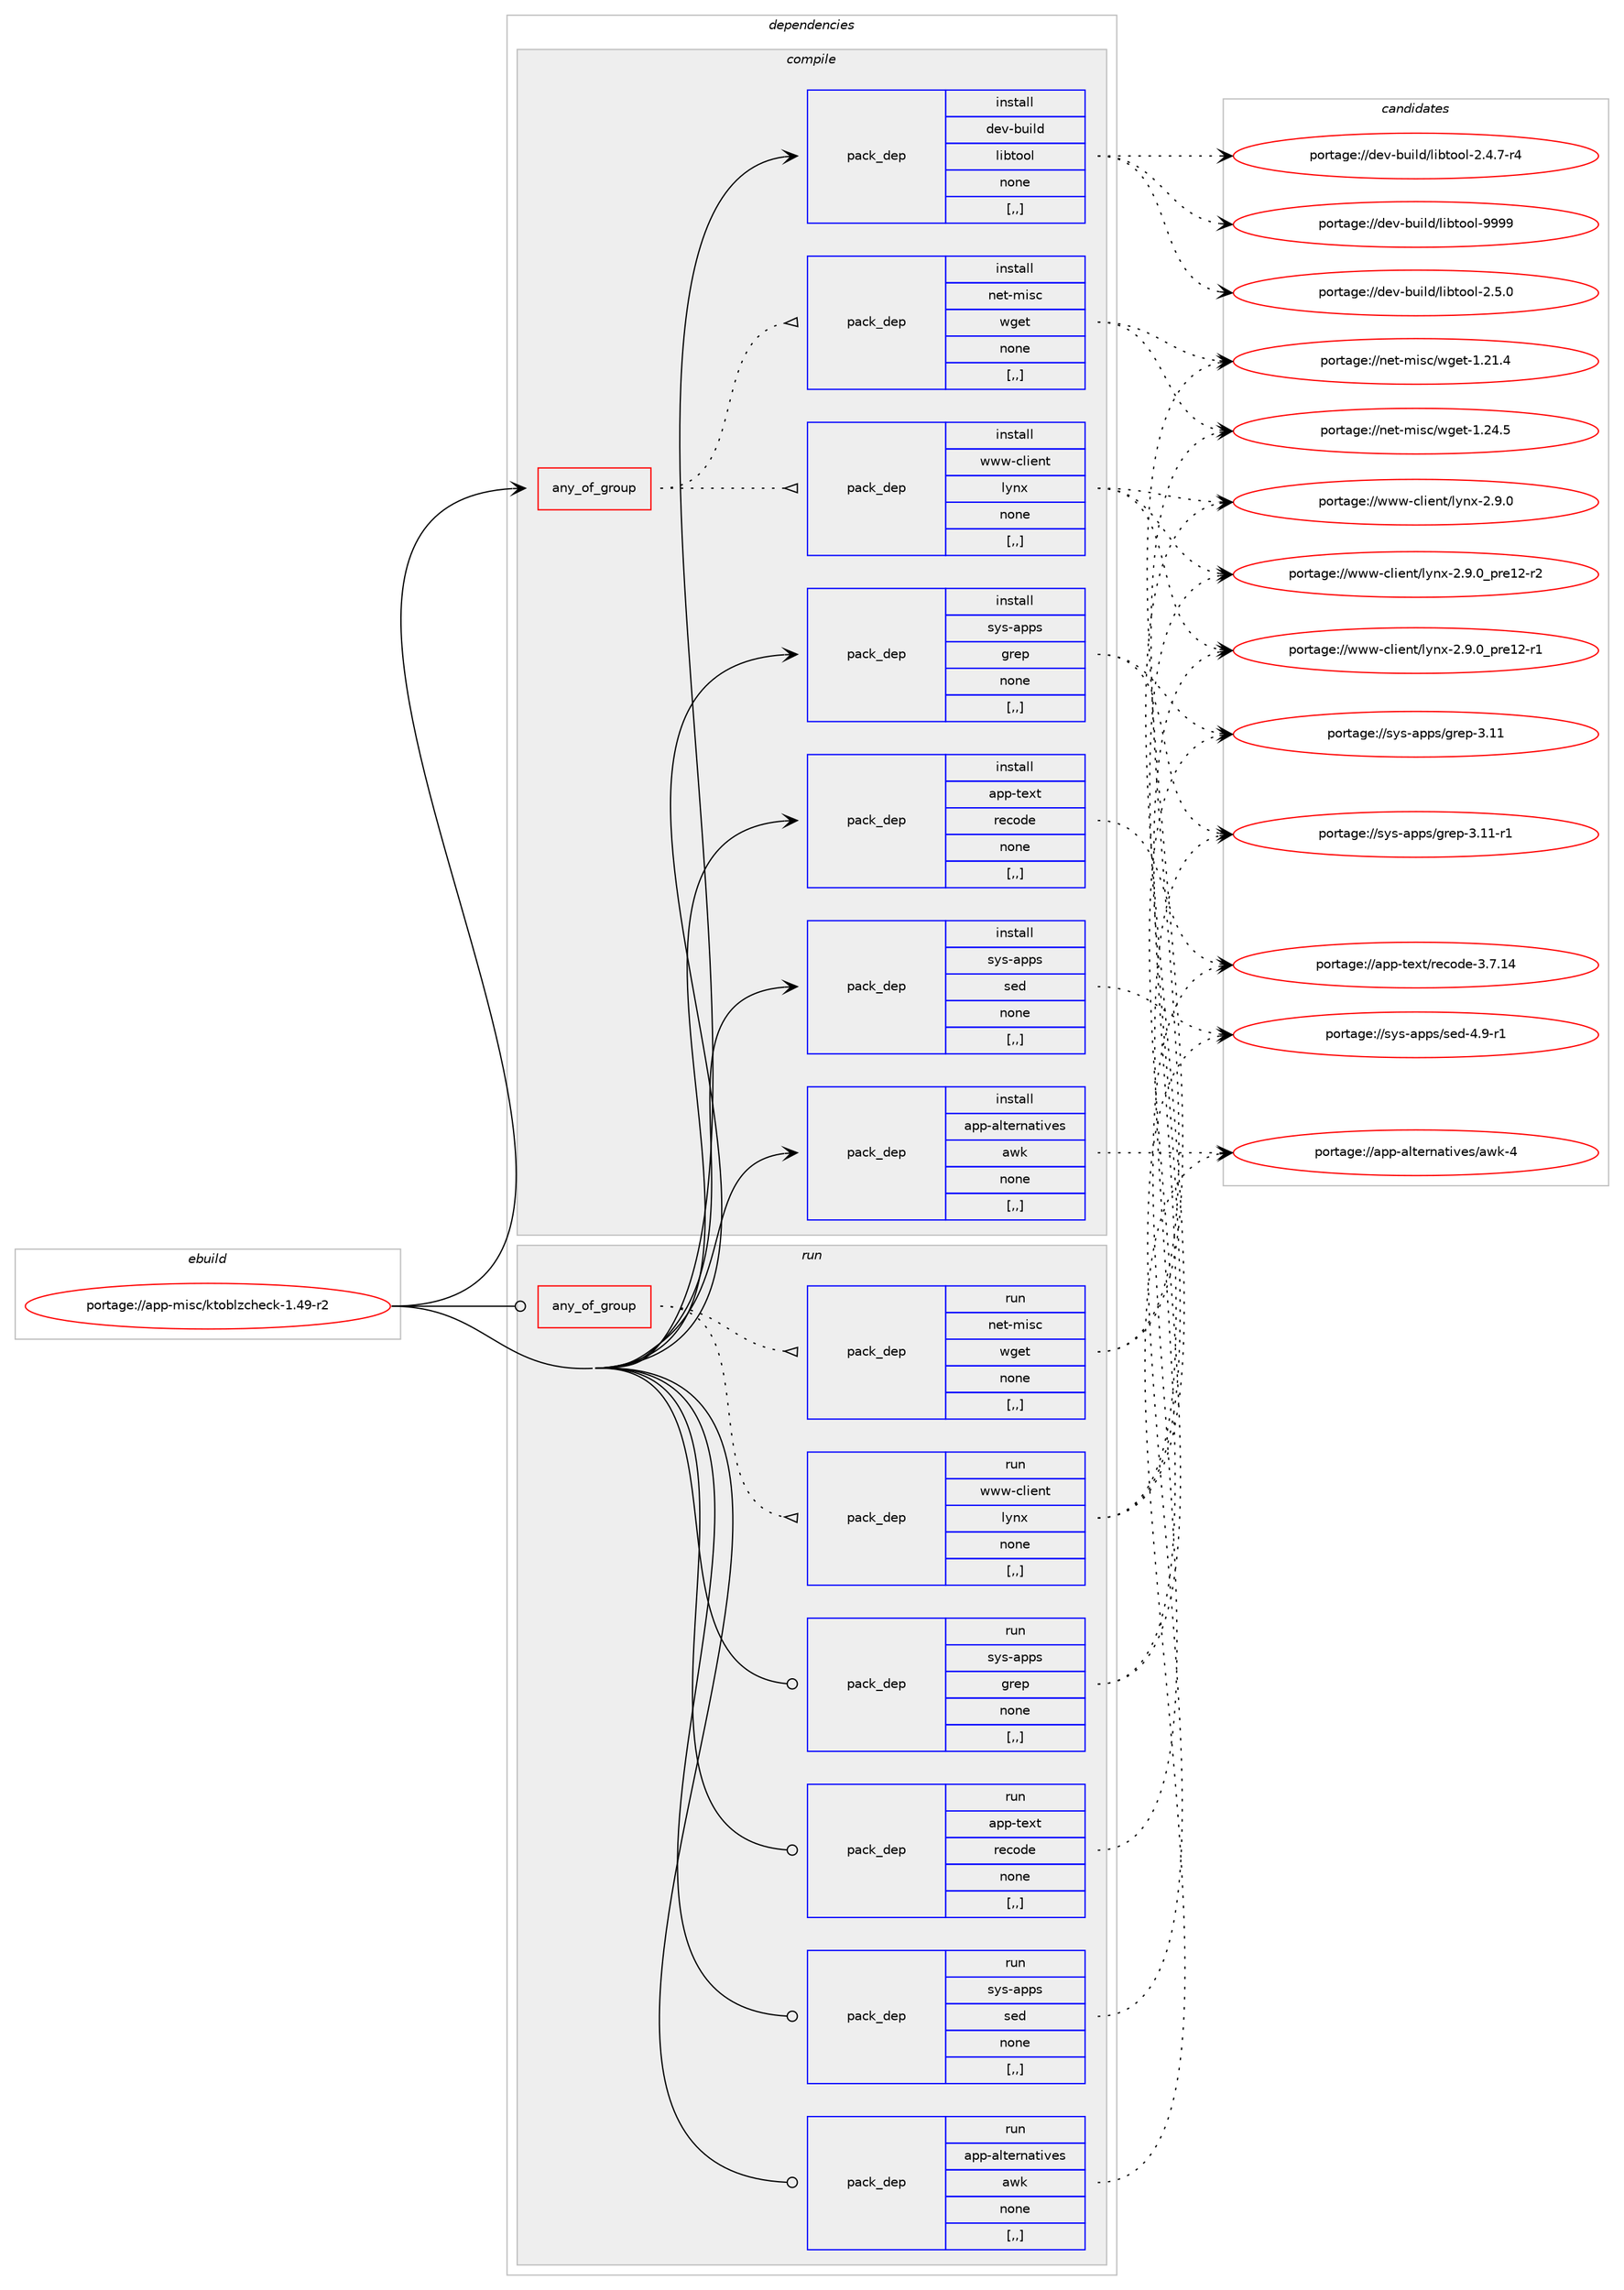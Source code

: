 digraph prolog {

# *************
# Graph options
# *************

newrank=true;
concentrate=true;
compound=true;
graph [rankdir=LR,fontname=Helvetica,fontsize=10,ranksep=1.5];#, ranksep=2.5, nodesep=0.2];
edge  [arrowhead=vee];
node  [fontname=Helvetica,fontsize=10];

# **********
# The ebuild
# **********

subgraph cluster_leftcol {
color=gray;
label=<<i>ebuild</i>>;
id [label="portage://app-misc/ktoblzcheck-1.49-r2", color=red, width=4, href="../app-misc/ktoblzcheck-1.49-r2.svg"];
}

# ****************
# The dependencies
# ****************

subgraph cluster_midcol {
color=gray;
label=<<i>dependencies</i>>;
subgraph cluster_compile {
fillcolor="#eeeeee";
style=filled;
label=<<i>compile</i>>;
subgraph any335 {
dependency42096 [label=<<TABLE BORDER="0" CELLBORDER="1" CELLSPACING="0" CELLPADDING="4"><TR><TD CELLPADDING="10">any_of_group</TD></TR></TABLE>>, shape=none, color=red];subgraph pack29537 {
dependency42097 [label=<<TABLE BORDER="0" CELLBORDER="1" CELLSPACING="0" CELLPADDING="4" WIDTH="220"><TR><TD ROWSPAN="6" CELLPADDING="30">pack_dep</TD></TR><TR><TD WIDTH="110">install</TD></TR><TR><TD>net-misc</TD></TR><TR><TD>wget</TD></TR><TR><TD>none</TD></TR><TR><TD>[,,]</TD></TR></TABLE>>, shape=none, color=blue];
}
dependency42096:e -> dependency42097:w [weight=20,style="dotted",arrowhead="oinv"];
subgraph pack29538 {
dependency42098 [label=<<TABLE BORDER="0" CELLBORDER="1" CELLSPACING="0" CELLPADDING="4" WIDTH="220"><TR><TD ROWSPAN="6" CELLPADDING="30">pack_dep</TD></TR><TR><TD WIDTH="110">install</TD></TR><TR><TD>www-client</TD></TR><TR><TD>lynx</TD></TR><TR><TD>none</TD></TR><TR><TD>[,,]</TD></TR></TABLE>>, shape=none, color=blue];
}
dependency42096:e -> dependency42098:w [weight=20,style="dotted",arrowhead="oinv"];
}
id:e -> dependency42096:w [weight=20,style="solid",arrowhead="vee"];
subgraph pack29539 {
dependency42099 [label=<<TABLE BORDER="0" CELLBORDER="1" CELLSPACING="0" CELLPADDING="4" WIDTH="220"><TR><TD ROWSPAN="6" CELLPADDING="30">pack_dep</TD></TR><TR><TD WIDTH="110">install</TD></TR><TR><TD>app-alternatives</TD></TR><TR><TD>awk</TD></TR><TR><TD>none</TD></TR><TR><TD>[,,]</TD></TR></TABLE>>, shape=none, color=blue];
}
id:e -> dependency42099:w [weight=20,style="solid",arrowhead="vee"];
subgraph pack29540 {
dependency42100 [label=<<TABLE BORDER="0" CELLBORDER="1" CELLSPACING="0" CELLPADDING="4" WIDTH="220"><TR><TD ROWSPAN="6" CELLPADDING="30">pack_dep</TD></TR><TR><TD WIDTH="110">install</TD></TR><TR><TD>app-text</TD></TR><TR><TD>recode</TD></TR><TR><TD>none</TD></TR><TR><TD>[,,]</TD></TR></TABLE>>, shape=none, color=blue];
}
id:e -> dependency42100:w [weight=20,style="solid",arrowhead="vee"];
subgraph pack29541 {
dependency42101 [label=<<TABLE BORDER="0" CELLBORDER="1" CELLSPACING="0" CELLPADDING="4" WIDTH="220"><TR><TD ROWSPAN="6" CELLPADDING="30">pack_dep</TD></TR><TR><TD WIDTH="110">install</TD></TR><TR><TD>dev-build</TD></TR><TR><TD>libtool</TD></TR><TR><TD>none</TD></TR><TR><TD>[,,]</TD></TR></TABLE>>, shape=none, color=blue];
}
id:e -> dependency42101:w [weight=20,style="solid",arrowhead="vee"];
subgraph pack29542 {
dependency42102 [label=<<TABLE BORDER="0" CELLBORDER="1" CELLSPACING="0" CELLPADDING="4" WIDTH="220"><TR><TD ROWSPAN="6" CELLPADDING="30">pack_dep</TD></TR><TR><TD WIDTH="110">install</TD></TR><TR><TD>sys-apps</TD></TR><TR><TD>grep</TD></TR><TR><TD>none</TD></TR><TR><TD>[,,]</TD></TR></TABLE>>, shape=none, color=blue];
}
id:e -> dependency42102:w [weight=20,style="solid",arrowhead="vee"];
subgraph pack29543 {
dependency42103 [label=<<TABLE BORDER="0" CELLBORDER="1" CELLSPACING="0" CELLPADDING="4" WIDTH="220"><TR><TD ROWSPAN="6" CELLPADDING="30">pack_dep</TD></TR><TR><TD WIDTH="110">install</TD></TR><TR><TD>sys-apps</TD></TR><TR><TD>sed</TD></TR><TR><TD>none</TD></TR><TR><TD>[,,]</TD></TR></TABLE>>, shape=none, color=blue];
}
id:e -> dependency42103:w [weight=20,style="solid",arrowhead="vee"];
}
subgraph cluster_compileandrun {
fillcolor="#eeeeee";
style=filled;
label=<<i>compile and run</i>>;
}
subgraph cluster_run {
fillcolor="#eeeeee";
style=filled;
label=<<i>run</i>>;
subgraph any336 {
dependency42104 [label=<<TABLE BORDER="0" CELLBORDER="1" CELLSPACING="0" CELLPADDING="4"><TR><TD CELLPADDING="10">any_of_group</TD></TR></TABLE>>, shape=none, color=red];subgraph pack29544 {
dependency42105 [label=<<TABLE BORDER="0" CELLBORDER="1" CELLSPACING="0" CELLPADDING="4" WIDTH="220"><TR><TD ROWSPAN="6" CELLPADDING="30">pack_dep</TD></TR><TR><TD WIDTH="110">run</TD></TR><TR><TD>net-misc</TD></TR><TR><TD>wget</TD></TR><TR><TD>none</TD></TR><TR><TD>[,,]</TD></TR></TABLE>>, shape=none, color=blue];
}
dependency42104:e -> dependency42105:w [weight=20,style="dotted",arrowhead="oinv"];
subgraph pack29545 {
dependency42106 [label=<<TABLE BORDER="0" CELLBORDER="1" CELLSPACING="0" CELLPADDING="4" WIDTH="220"><TR><TD ROWSPAN="6" CELLPADDING="30">pack_dep</TD></TR><TR><TD WIDTH="110">run</TD></TR><TR><TD>www-client</TD></TR><TR><TD>lynx</TD></TR><TR><TD>none</TD></TR><TR><TD>[,,]</TD></TR></TABLE>>, shape=none, color=blue];
}
dependency42104:e -> dependency42106:w [weight=20,style="dotted",arrowhead="oinv"];
}
id:e -> dependency42104:w [weight=20,style="solid",arrowhead="odot"];
subgraph pack29546 {
dependency42107 [label=<<TABLE BORDER="0" CELLBORDER="1" CELLSPACING="0" CELLPADDING="4" WIDTH="220"><TR><TD ROWSPAN="6" CELLPADDING="30">pack_dep</TD></TR><TR><TD WIDTH="110">run</TD></TR><TR><TD>app-alternatives</TD></TR><TR><TD>awk</TD></TR><TR><TD>none</TD></TR><TR><TD>[,,]</TD></TR></TABLE>>, shape=none, color=blue];
}
id:e -> dependency42107:w [weight=20,style="solid",arrowhead="odot"];
subgraph pack29547 {
dependency42108 [label=<<TABLE BORDER="0" CELLBORDER="1" CELLSPACING="0" CELLPADDING="4" WIDTH="220"><TR><TD ROWSPAN="6" CELLPADDING="30">pack_dep</TD></TR><TR><TD WIDTH="110">run</TD></TR><TR><TD>app-text</TD></TR><TR><TD>recode</TD></TR><TR><TD>none</TD></TR><TR><TD>[,,]</TD></TR></TABLE>>, shape=none, color=blue];
}
id:e -> dependency42108:w [weight=20,style="solid",arrowhead="odot"];
subgraph pack29548 {
dependency42109 [label=<<TABLE BORDER="0" CELLBORDER="1" CELLSPACING="0" CELLPADDING="4" WIDTH="220"><TR><TD ROWSPAN="6" CELLPADDING="30">pack_dep</TD></TR><TR><TD WIDTH="110">run</TD></TR><TR><TD>sys-apps</TD></TR><TR><TD>grep</TD></TR><TR><TD>none</TD></TR><TR><TD>[,,]</TD></TR></TABLE>>, shape=none, color=blue];
}
id:e -> dependency42109:w [weight=20,style="solid",arrowhead="odot"];
subgraph pack29549 {
dependency42110 [label=<<TABLE BORDER="0" CELLBORDER="1" CELLSPACING="0" CELLPADDING="4" WIDTH="220"><TR><TD ROWSPAN="6" CELLPADDING="30">pack_dep</TD></TR><TR><TD WIDTH="110">run</TD></TR><TR><TD>sys-apps</TD></TR><TR><TD>sed</TD></TR><TR><TD>none</TD></TR><TR><TD>[,,]</TD></TR></TABLE>>, shape=none, color=blue];
}
id:e -> dependency42110:w [weight=20,style="solid",arrowhead="odot"];
}
}

# **************
# The candidates
# **************

subgraph cluster_choices {
rank=same;
color=gray;
label=<<i>candidates</i>>;

subgraph choice29537 {
color=black;
nodesep=1;
choice11010111645109105115994711910310111645494650524653 [label="portage://net-misc/wget-1.24.5", color=red, width=4,href="../net-misc/wget-1.24.5.svg"];
choice11010111645109105115994711910310111645494650494652 [label="portage://net-misc/wget-1.21.4", color=red, width=4,href="../net-misc/wget-1.21.4.svg"];
dependency42097:e -> choice11010111645109105115994711910310111645494650524653:w [style=dotted,weight="100"];
dependency42097:e -> choice11010111645109105115994711910310111645494650494652:w [style=dotted,weight="100"];
}
subgraph choice29538 {
color=black;
nodesep=1;
choice1191191194599108105101110116471081211101204550465746489511211410149504511450 [label="portage://www-client/lynx-2.9.0_pre12-r2", color=red, width=4,href="../www-client/lynx-2.9.0_pre12-r2.svg"];
choice1191191194599108105101110116471081211101204550465746489511211410149504511449 [label="portage://www-client/lynx-2.9.0_pre12-r1", color=red, width=4,href="../www-client/lynx-2.9.0_pre12-r1.svg"];
choice119119119459910810510111011647108121110120455046574648 [label="portage://www-client/lynx-2.9.0", color=red, width=4,href="../www-client/lynx-2.9.0.svg"];
dependency42098:e -> choice1191191194599108105101110116471081211101204550465746489511211410149504511450:w [style=dotted,weight="100"];
dependency42098:e -> choice1191191194599108105101110116471081211101204550465746489511211410149504511449:w [style=dotted,weight="100"];
dependency42098:e -> choice119119119459910810510111011647108121110120455046574648:w [style=dotted,weight="100"];
}
subgraph choice29539 {
color=black;
nodesep=1;
choice9711211245971081161011141109711610511810111547971191074552 [label="portage://app-alternatives/awk-4", color=red, width=4,href="../app-alternatives/awk-4.svg"];
dependency42099:e -> choice9711211245971081161011141109711610511810111547971191074552:w [style=dotted,weight="100"];
}
subgraph choice29540 {
color=black;
nodesep=1;
choice9711211245116101120116471141019911110010145514655464952 [label="portage://app-text/recode-3.7.14", color=red, width=4,href="../app-text/recode-3.7.14.svg"];
dependency42100:e -> choice9711211245116101120116471141019911110010145514655464952:w [style=dotted,weight="100"];
}
subgraph choice29541 {
color=black;
nodesep=1;
choice100101118459811710510810047108105981161111111084557575757 [label="portage://dev-build/libtool-9999", color=red, width=4,href="../dev-build/libtool-9999.svg"];
choice10010111845981171051081004710810598116111111108455046534648 [label="portage://dev-build/libtool-2.5.0", color=red, width=4,href="../dev-build/libtool-2.5.0.svg"];
choice100101118459811710510810047108105981161111111084550465246554511452 [label="portage://dev-build/libtool-2.4.7-r4", color=red, width=4,href="../dev-build/libtool-2.4.7-r4.svg"];
dependency42101:e -> choice100101118459811710510810047108105981161111111084557575757:w [style=dotted,weight="100"];
dependency42101:e -> choice10010111845981171051081004710810598116111111108455046534648:w [style=dotted,weight="100"];
dependency42101:e -> choice100101118459811710510810047108105981161111111084550465246554511452:w [style=dotted,weight="100"];
}
subgraph choice29542 {
color=black;
nodesep=1;
choice11512111545971121121154710311410111245514649494511449 [label="portage://sys-apps/grep-3.11-r1", color=red, width=4,href="../sys-apps/grep-3.11-r1.svg"];
choice1151211154597112112115471031141011124551464949 [label="portage://sys-apps/grep-3.11", color=red, width=4,href="../sys-apps/grep-3.11.svg"];
dependency42102:e -> choice11512111545971121121154710311410111245514649494511449:w [style=dotted,weight="100"];
dependency42102:e -> choice1151211154597112112115471031141011124551464949:w [style=dotted,weight="100"];
}
subgraph choice29543 {
color=black;
nodesep=1;
choice115121115459711211211547115101100455246574511449 [label="portage://sys-apps/sed-4.9-r1", color=red, width=4,href="../sys-apps/sed-4.9-r1.svg"];
dependency42103:e -> choice115121115459711211211547115101100455246574511449:w [style=dotted,weight="100"];
}
subgraph choice29544 {
color=black;
nodesep=1;
choice11010111645109105115994711910310111645494650524653 [label="portage://net-misc/wget-1.24.5", color=red, width=4,href="../net-misc/wget-1.24.5.svg"];
choice11010111645109105115994711910310111645494650494652 [label="portage://net-misc/wget-1.21.4", color=red, width=4,href="../net-misc/wget-1.21.4.svg"];
dependency42105:e -> choice11010111645109105115994711910310111645494650524653:w [style=dotted,weight="100"];
dependency42105:e -> choice11010111645109105115994711910310111645494650494652:w [style=dotted,weight="100"];
}
subgraph choice29545 {
color=black;
nodesep=1;
choice1191191194599108105101110116471081211101204550465746489511211410149504511450 [label="portage://www-client/lynx-2.9.0_pre12-r2", color=red, width=4,href="../www-client/lynx-2.9.0_pre12-r2.svg"];
choice1191191194599108105101110116471081211101204550465746489511211410149504511449 [label="portage://www-client/lynx-2.9.0_pre12-r1", color=red, width=4,href="../www-client/lynx-2.9.0_pre12-r1.svg"];
choice119119119459910810510111011647108121110120455046574648 [label="portage://www-client/lynx-2.9.0", color=red, width=4,href="../www-client/lynx-2.9.0.svg"];
dependency42106:e -> choice1191191194599108105101110116471081211101204550465746489511211410149504511450:w [style=dotted,weight="100"];
dependency42106:e -> choice1191191194599108105101110116471081211101204550465746489511211410149504511449:w [style=dotted,weight="100"];
dependency42106:e -> choice119119119459910810510111011647108121110120455046574648:w [style=dotted,weight="100"];
}
subgraph choice29546 {
color=black;
nodesep=1;
choice9711211245971081161011141109711610511810111547971191074552 [label="portage://app-alternatives/awk-4", color=red, width=4,href="../app-alternatives/awk-4.svg"];
dependency42107:e -> choice9711211245971081161011141109711610511810111547971191074552:w [style=dotted,weight="100"];
}
subgraph choice29547 {
color=black;
nodesep=1;
choice9711211245116101120116471141019911110010145514655464952 [label="portage://app-text/recode-3.7.14", color=red, width=4,href="../app-text/recode-3.7.14.svg"];
dependency42108:e -> choice9711211245116101120116471141019911110010145514655464952:w [style=dotted,weight="100"];
}
subgraph choice29548 {
color=black;
nodesep=1;
choice11512111545971121121154710311410111245514649494511449 [label="portage://sys-apps/grep-3.11-r1", color=red, width=4,href="../sys-apps/grep-3.11-r1.svg"];
choice1151211154597112112115471031141011124551464949 [label="portage://sys-apps/grep-3.11", color=red, width=4,href="../sys-apps/grep-3.11.svg"];
dependency42109:e -> choice11512111545971121121154710311410111245514649494511449:w [style=dotted,weight="100"];
dependency42109:e -> choice1151211154597112112115471031141011124551464949:w [style=dotted,weight="100"];
}
subgraph choice29549 {
color=black;
nodesep=1;
choice115121115459711211211547115101100455246574511449 [label="portage://sys-apps/sed-4.9-r1", color=red, width=4,href="../sys-apps/sed-4.9-r1.svg"];
dependency42110:e -> choice115121115459711211211547115101100455246574511449:w [style=dotted,weight="100"];
}
}

}

